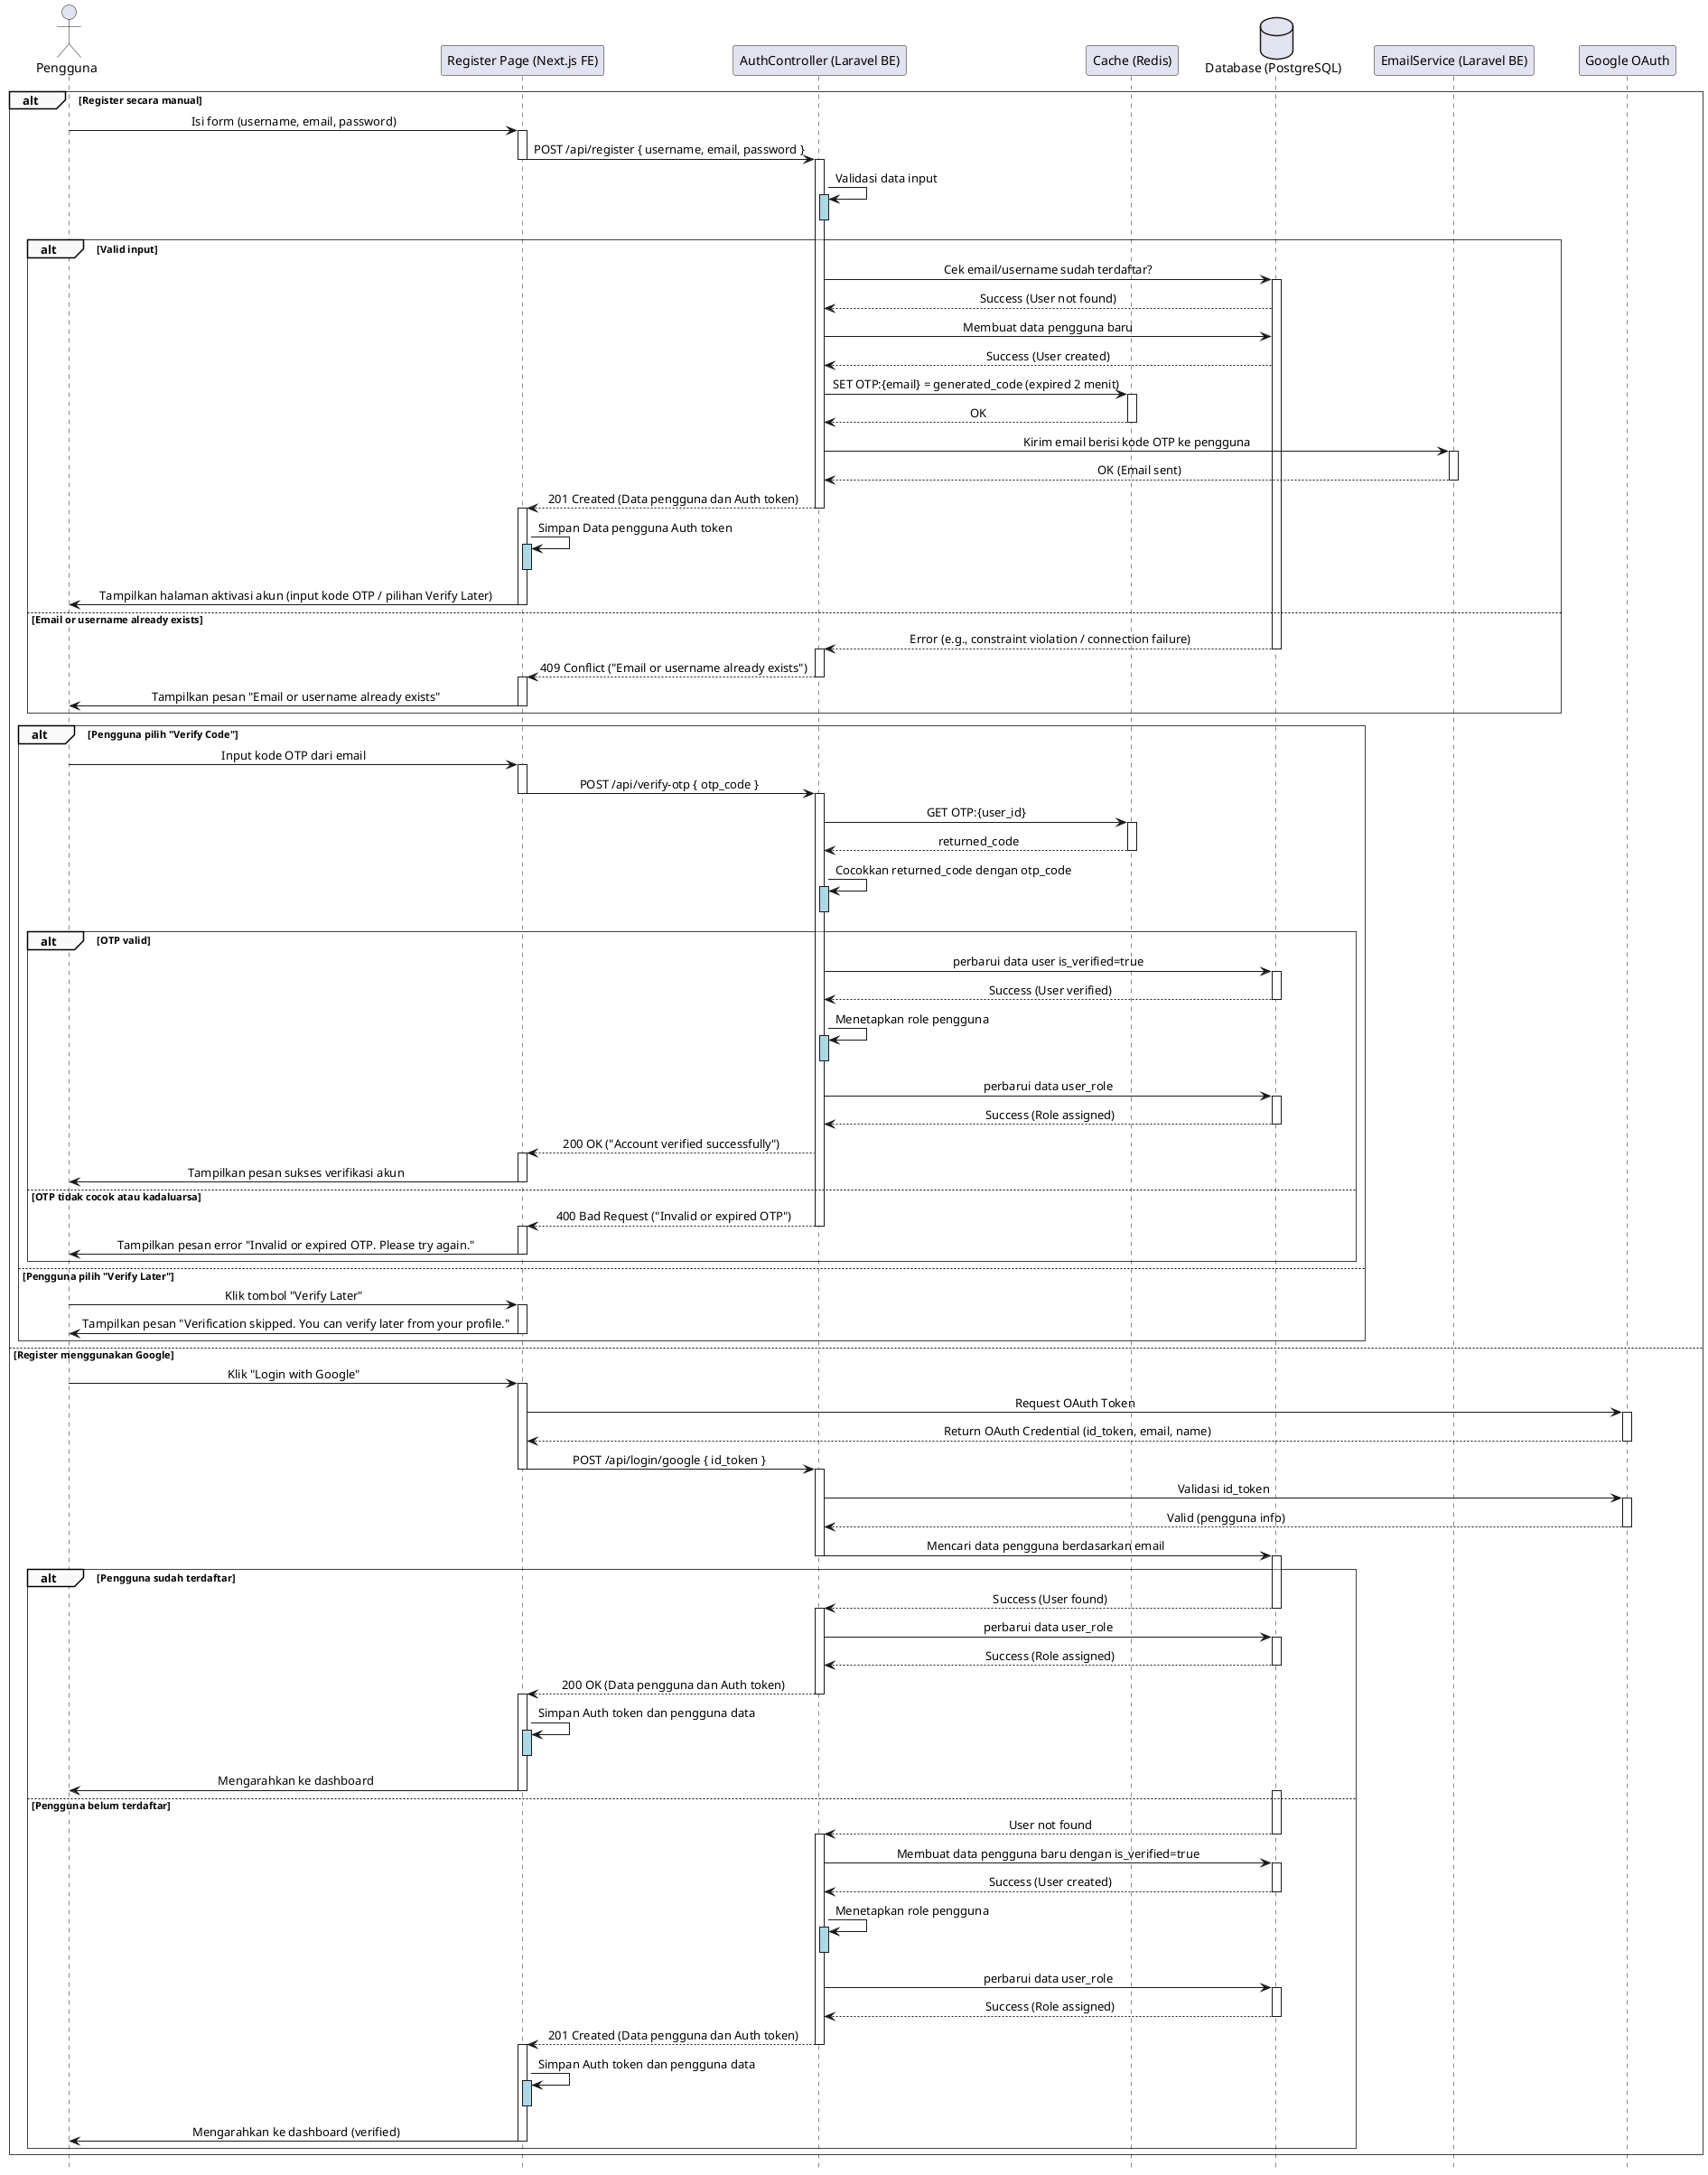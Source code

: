 @startuml
' === Styling ===
skinparam sequence {
    LifelineFooterStrategy none
    MessageAlign center
    ArrowThickness 1
    ParticipantPadding 20
    GroupBorderThickness 0.5
    GroupBackgroundColor #F9F9F9
}
hide footbox

' === Participants ===
actor Pengguna
participant "Register Page (Next.js FE)" as FE
participant "AuthController (Laravel BE)" as BE
participant "Cache (Redis)" as Redis
database "Database (PostgreSQL)" as DB
participant "EmailService (Laravel BE)" as Mailer
participant "Google OAuth" as Google

' === Registration Flow ===
alt Register secara manual
Pengguna -> FE: Isi form (username, email, password)
activate FE
FE -> BE: POST /api/register { username, email, password }
deactivate FE
activate BE
BE -> BE: Validasi data input
activate BE #LightBlue
deactivate BE #LightBlue

alt Valid input
    BE -> DB: Cek email/username sudah terdaftar?
    activate DB
    DB --> BE: Success (User not found)
    BE -> DB: Membuat data pengguna baru
    DB --> BE: Success (User created)

    BE -> Redis: SET OTP:{email} = generated_code (expired 2 menit)
    activate Redis
    Redis --> BE: OK
    deactivate Redis

    BE -> Mailer: Kirim email berisi kode OTP ke pengguna
    activate Mailer
    Mailer --> BE: OK (Email sent)
    deactivate Mailer
    BE --> FE: 201 Created (Data pengguna dan Auth token)
    deactivate BE
    activate FE
    FE -> FE: Simpan Data pengguna Auth token
    activate FE #LightBlue
    deactivate FE #LightBlue
    FE -> Pengguna: Tampilkan halaman aktivasi akun (input kode OTP / pilihan Verify Later)
    deactivate FE
    deactivate FE

    else Email or username already exists
        DB --> BE: Error (e.g., constraint violation / connection failure)
        deactivate DB
        activate BE
        BE --> FE: 409 Conflict ("Email or username already exists")
        deactivate BE
        activate FE
        FE -> Pengguna: Tampilkan pesan "Email or username already exists"
        deactivate FE
end


' === Account Activation Flow ===
alt Pengguna pilih "Verify Code"
    Pengguna -> FE: Input kode OTP dari email
    activate FE
    FE -> BE: POST /api/verify-otp { otp_code }
    deactivate FE
    activate BE
    BE -> Redis: GET OTP:{user_id}
    activate Redis
    Redis --> BE: returned_code
    deactivate Redis

        BE -> BE: Cocokkan returned_code dengan otp_code
        activate BE #LightBlue
        deactivate BE #LightBlue
    alt OTP valid
        BE -> DB: perbarui data user is_verified=true
        activate DB
        DB --> BE: Success (User verified)
        deactivate DB
        BE -> BE: Menetapkan role pengguna
        activate BE #LightBlue
        deactivate BE
        BE -> DB: perbarui data user_role
        activate DB
        DB --> BE: Success (Role assigned)
        deactivate DB
        BE --> FE: 200 OK ("Account verified successfully")
        activate FE
        FE -> Pengguna: Tampilkan pesan sukses verifikasi akun
        deactivate FE

    else OTP tidak cocok atau kadaluarsa
        BE --> FE: 400 Bad Request ("Invalid or expired OTP")
        deactivate BE
        activate FE
        FE -> Pengguna: Tampilkan pesan error "Invalid or expired OTP. Please try again."
        deactivate FE
    end

else Pengguna pilih "Verify Later"
    Pengguna -> FE: Klik tombol "Verify Later"
    activate FE
    FE -> Pengguna: Tampilkan pesan "Verification skipped. You can verify later from your profile."
    deactivate FE
end

' === Google Login Flow ===
else Register menggunakan Google
Pengguna -> FE: Klik "Login with Google"
activate FE
FE -> Google: Request OAuth Token
activate Google
Google --> FE: Return OAuth Credential (id_token, email, name)
deactivate Google

FE -> BE: POST /api/login/google { id_token }
deactivate FE
activate BE
BE -> Google: Validasi id_token
activate Google
Google --> BE: Valid (pengguna info)
deactivate Google
BE -> DB: Mencari data pengguna berdasarkan email
deactivate BE

alt Pengguna sudah terdaftar
    activate DB
    DB --> BE: Success (User found)
    deactivate DB

    activate BE
    BE -> DB: perbarui data user_role
    activate DB
    DB --> BE: Success (Role assigned)
    deactivate DB

    BE --> FE: 200 OK (Data pengguna dan Auth token)
    deactivate BE
    activate FE
    FE -> FE: Simpan Auth token dan pengguna data
    activate FE #LightBlue
    deactivate FE
    
    FE -> Pengguna: Mengarahkan ke dashboard
    deactivate FE

else Pengguna belum terdaftar
    activate DB
    DB --> BE: User not found
    deactivate DB
    activate BE
    BE -> DB: Membuat data pengguna baru dengan is_verified=true
    activate DB
    DB --> BE: Success (User created)
    deactivate DB

    BE -> BE: Menetapkan role pengguna
    activate BE #LightBlue
    deactivate BE

    BE -> DB: perbarui data user_role
    activate DB
    DB --> BE: Success (Role assigned)
    deactivate DB

    BE --> FE: 201 Created (Data pengguna dan Auth token)
    deactivate BE
    activate FE
    FE -> FE: Simpan Auth token dan pengguna data
    activate FE #LightBlue
    deactivate FE
    deactivate BE
    FE -> Pengguna: Mengarahkan ke dashboard (verified)
    deactivate FE
end
end
@enduml
